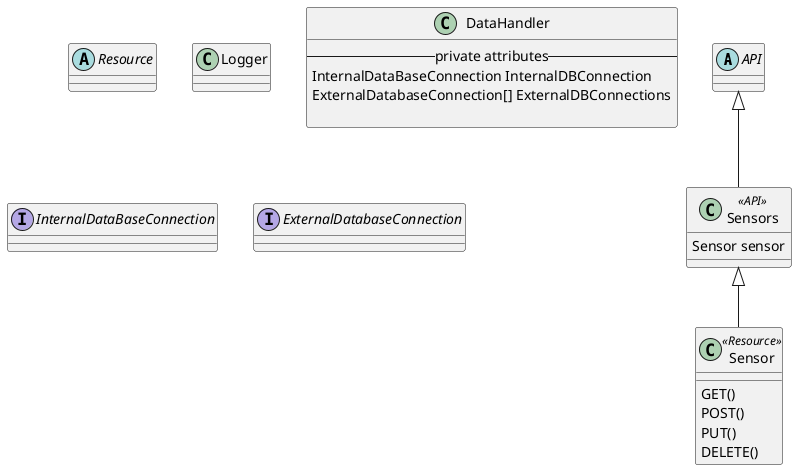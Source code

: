 @startuml 


API <|-- Sensors
Sensors <|-- Sensor

abstract API{}
abstract Resource{}


class Logger{

}

class DataHandler{
    --private attributes--
    InternalDataBaseConnection InternalDBConnection
    ExternalDatabaseConnection[] ExternalDBConnections

}

class Sensors <<API>>{
    Sensor sensor
}
class Sensor <<Resource>>{
    GET()
    POST()
    PUT()
    DELETE()
}

Interface InternalDataBaseConnection
Interface ExternalDatabaseConnection

@enduml